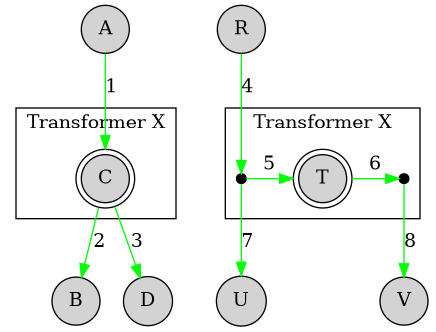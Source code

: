 @startdot grid_transformer
digraph FlexReg {
    graph [direction=TD];
    node [label="\N",
        shape=circle,
        style=filled
    ];
    edge [color=green,
        dir=forward
    ];
    subgraph cluster_C {
        graph [label="Transformer X"];
        C    [shape=doublecircle];
    }
    subgraph cluster_U {
        graph [label="Transformer X"];
        {
            graph [rank=same];
            T1    [shape=point,
                width=0.1];
            T    [shape=doublecircle];
            T2    [shape=point,
                width=0.1];
        }
        T1 -> T    [label=5];
        T -> T2    [label=6];
    }
    C -> B    [label=2];
    C -> D    [label=3];
    T1 -> U    [label=7];
    T2 -> V    [label=8];
    A -> C    [label=1];
    R -> T1    [label=4];
}
@enddot
